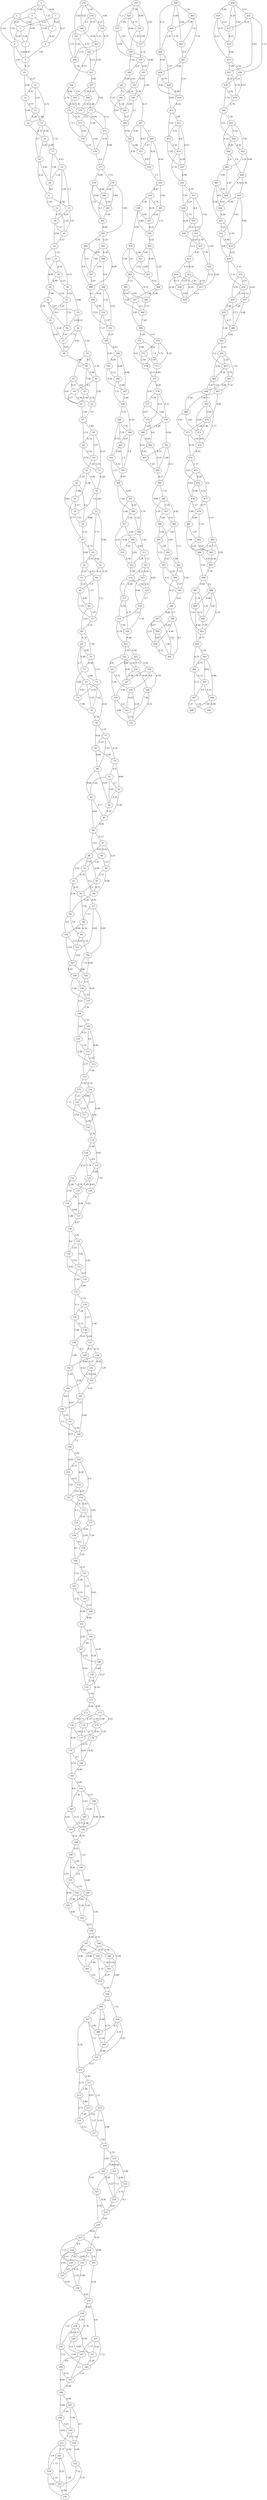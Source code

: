 graph G {
"0";
"1";
"2";
"3";
"4";
"5";
"6";
"7";
"8";
"9";
"10";
"11";
"12";
"13";
"14";
"15";
"16";
"17";
"18";
"19";
"20";
"21";
"22";
"23";
"24";
"25";
"26";
"27";
"28";
"29";
"30";
"31";
"32";
"33";
"34";
"35";
"36";
"37";
"38";
"39";
"40";
"41";
"42";
"43";
"44";
"45";
"46";
"47";
"48";
"49";
"50";
"51";
"52";
"53";
"54";
"55";
"56";
"57";
"58";
"59";
"60";
"61";
"62";
"63";
"64";
"65";
"66";
"67";
"68";
"69";
"70";
"71";
"72";
"73";
"74";
"75";
"76";
"77";
"78";
"79";
"80";
"81";
"82";
"83";
"84";
"85";
"86";
"87";
"88";
"89";
"90";
"91";
"92";
"93";
"94";
"95";
"96";
"97";
"98";
"99";
"100";
"101";
"102";
"103";
"104";
"105";
"106";
"107";
"108";
"109";
"110";
"111";
"112";
"113";
"114";
"115";
"116";
"117";
"118";
"119";
"120";
"121";
"122";
"123";
"124";
"125";
"126";
"127";
"128";
"129";
"130";
"131";
"132";
"133";
"134";
"135";
"136";
"137";
"138";
"139";
"140";
"141";
"142";
"143";
"144";
"145";
"146";
"147";
"148";
"149";
"150";
"151";
"152";
"153";
"154";
"155";
"156";
"157";
"158";
"159";
"160";
"161";
"162";
"163";
"164";
"165";
"166";
"167";
"168";
"169";
"170";
"171";
"172";
"173";
"174";
"175";
"176";
"177";
"178";
"179";
"180";
"181";
"182";
"183";
"184";
"185";
"186";
"187";
"188";
"189";
"190";
"191";
"192";
"193";
"194";
"195";
"196";
"197";
"198";
"199";
"200";
"201";
"202";
"203";
"204";
"205";
"206";
"207";
"208";
"209";
"210";
"211";
"212";
"213";
"214";
"215";
"216";
"217";
"218";
"219";
"220";
"221";
"222";
"223";
"224";
"225";
"226";
"227";
"228";
"229";
"230";
"231";
"232";
"233";
"234";
"235";
"236";
"237";
"238";
"239";
"240";
"241";
"242";
"243";
"244";
"245";
"246";
"247";
"248";
"249";
"250";
"251";
"252";
"253";
"254";
"255";
"256";
"257";
"258";
"259";
"260";
"261";
"262";
"263";
"264";
"265";
"266";
"267";
"268";
"269";
"270";
"271";
"272";
"273";
"274";
"275";
"276";
"277";
"278";
"279";
"280";
"281";
"282";
"283";
"284";
"285";
"286";
"287";
"288";
"289";
"290";
"291";
"292";
"293";
"294";
"295";
"296";
"297";
"298";
"299";
"300";
"301";
"302";
"303";
"304";
"305";
"306";
"307";
"308";
"309";
"310";
"311";
"312";
"313";
"314";
"315";
"316";
"317";
"318";
"319";
"320";
"321";
"322";
"323";
"324";
"325";
"326";
"327";
"328";
"329";
"330";
"331";
"332";
"333";
"334";
"335";
"336";
"337";
"338";
"339";
"340";
"341";
"342";
"343";
"344";
"345";
"346";
"347";
"348";
"349";
"350";
"351";
"352";
"353";
"354";
"355";
"356";
"357";
"358";
"359";
"360";
"361";
"362";
"363";
"364";
"365";
"366";
"367";
"368";
"369";
"370";
"371";
"372";
"373";
"374";
"375";
"376";
"377";
"378";
"379";
"380";
"381";
"382";
"383";
"384";
"385";
"386";
"387";
"388";
"389";
"390";
"391";
"392";
"393";
"394";
"395";
"396";
"397";
"398";
"399";
"400";
"401";
"402";
"403";
"404";
"405";
"406";
"407";
"408";
"409";
"410";
"411";
"412";
"413";
"414";
"415";
"416";
"417";
"418";
"419";
"420";
"421";
"422";
"423";
"424";
"425";
"426";
"427";
"428";
"429";
"430";
"431";
"432";
"433";
"434";
"435";
"436";
"437";
"438";
"439";
"440";
"441";
"442";
"443";
"444";
"445";
"446";
"447";
"448";
"449";
"450";
"451";
"452";
"453";
"454";
"455";
"456";
"457";
"458";
"459";
"460";
"461";
"462";
"463";
"464";
"465";
"466";
"467";
"468";
"469";
"470";
"471";
"472";
"473";
"474";
"475";
"476";
"477";
"478";
"479";
"480";
"481";
"482";
"483";
"484";
"485";
"486";
"487";
"488";
"489";
"490";
"491";
"492";
"493";
"494";
"495";
"496";
"497";
"498";
"499";
    "390" -- "393"[label="5.35", len="5.35"];
    "193" -- "195"[label="3.03", len="3.03"];
    "321" -- "323"[label="1.81", len="1.81"];
    "62" -- "64"[label="6.47", len="6.47"];
    "254" -- "256"[label="8.69", len="8.69"];
    "426" -- "427"[label="7.45", len="7.45"];
    "125" -- "126"[label="7.6", len="7.6"];
    "356" -- "357"[label="9.03", len="9.03"];
    "458" -- "459"[label="5.66", len="5.66"];
    "54" -- "58"[label="6.2", len="6.2"];
    "17" -- "20"[label="7.36", len="7.36"];
    "289" -- "292"[label="3.62", len="3.62"];
    "456" -- "457"[label="1.01", len="1.01"];
    "141" -- "145"[label="6.58", len="6.58"];
    "290" -- "291"[label="9.59", len="9.59"];
    "494" -- "495"[label="6.12", len="6.12"];
    "259" -- "263"[label="3.37", len="3.37"];
    "386" -- "389"[label="4.42", len="4.42"];
    "475" -- "477"[label="9.6", len="9.6"];
    "113" -- "114"[label="4.14", len="4.14"];
    "336" -- "337"[label="2.04", len="2.04"];
    "222" -- "225"[label="8.1", len="8.1"];
    "38" -- "40"[label="3.84", len="3.84"];
    "302" -- "304"[label="1.57", len="1.57"];
    "300" -- "301"[label="4.67", len="4.67"];
    "262" -- "266"[label="8.73", len="8.73"];
    "281" -- "282"[label="1.04", len="1.04"];
    "283" -- "284"[label="5.78", len="5.78"];
    "162" -- "164"[label="2.22", len="2.22"];
    "402" -- "404"[label="5.04", len="5.04"];
    "83" -- "85"[label="9.17", len="9.17"];
    "419" -- "420"[label="4.02", len="4.02"];
    "116" -- "118"[label="6.54", len="6.54"];
    "396" -- "398"[label="3.7", len="3.7"];
    "4" -- "5"[label="2.47", len="2.47"];
    "138" -- "141"[label="1.84", len="1.84"];
    "461" -- "463"[label="2.3", len="2.3"];
    "56" -- "58"[label="7.14", len="7.14"];
    "105" -- "106"[label="2.3", len="2.3"];
    "349" -- "353"[label="8.24", len="8.24"];
    "381" -- "385"[label="6.11", len="6.11"];
    "249" -- "251"[label="7.13", len="7.13"];
    "142" -- "143"[label="2.64", len="2.64"];
    "95" -- "98"[label="7.22", len="7.22"];
    "220" -- "224"[label="9.27", len="9.27"];
    "32" -- "35"[label="2.22", len="2.22"];
    "272" -- "275"[label="8.09", len="8.09"];
    "55" -- "56"[label="5.57", len="5.57"];
    "107" -- "108"[label="1.36", len="1.36"];
    "243" -- "244"[label="8.6", len="8.6"];
    "371" -- "372"[label="3.96", len="3.96"];
    "33" -- "34"[label="8.0", len="8.0"];
    "273" -- "274"[label="2.02", len="2.02"];
    "406" -- "409"[label="1.07", len="1.07"];
    "464" -- "467"[label="7.55", len="7.55"];
    "60" -- "62"[label="2.12", len="2.12"];
    "196" -- "198"[label="6.31", len="6.31"];
    "109" -- "110"[label="6.22", len="6.22"];
    "181" -- "182"[label="5.84", len="5.84"];
    "376" -- "379"[label="9.31", len="9.31"];
    "61" -- "63"[label="4.12", len="4.12"];
    "253" -- "255"[label="6.25", len="6.25"];
    "445" -- "448"[label="2.42", len="2.42"];
    "39" -- "42"[label="2.78", len="2.78"];
    "175" -- "178"[label="7.81", len="7.81"];
    "463" -- "464"[label="9.32", len="9.32"];
    "48" -- "50"[label="3.07", len="3.07"];
    "448" -- "450"[label="9.07", len="9.07"];
    "206" -- "209"[label="2.19", len="2.19"];
    "49" -- "51"[label="5.79", len="5.79"];
    "158" -- "160"[label="8.1", len="8.1"];
    "324" -- "328"[label="6.59", len="6.59"];
    "278" -- "282"[label="1.21", len="1.21"];
    "307" -- "310"[label="4.52", len="4.52"];
    "57" -- "60"[label="3.75", len="3.75"];
    "47" -- "49"[label="1.12", len="1.12"];
    "58" -- "59"[label="3.31", len="3.31"];
    "412" -- "414"[label="8.9", len="8.9"];
    "20" -- "21"[label="9.6", len="9.6"];
    "244" -- "245"[label="8.12", len="8.12"];
    "154" -- "157"[label="2.61", len="2.61"];
    "413" -- "415"[label="1.95", len="1.95"];
    "40" -- "42"[label="7.96", len="7.96"];
    "72" -- "74"[label="6.47", len="6.47"];
    "41" -- "43"[label="6.6", len="6.6"];
    "79" -- "82"[label="8.88", len="8.88"];
    "103" -- "104"[label="8.97", len="8.97"];
    "160" -- "162"[label="7.51", len="7.51"];
    "367" -- "368"[label="4.2", len="4.2"];
    "43" -- "45"[label="5.34", len="5.34"];
    "179" -- "181"[label="9.52", len="9.52"];
    "247" -- "249"[label="7.99", len="7.99"];
    "161" -- "163"[label="1.23", len="1.23"];
    "44" -- "46"[label="6.44", len="6.44"];
    "76" -- "78"[label="9.64", len="9.64"];
    "212" -- "214"[label="1.4", len="1.4"];
    "45" -- "47"[label="1.09", len="1.09"];
    "309" -- "311"[label="3.93", len="3.93"];
    "50" -- "51"[label="3.51", len="3.51"];
    "190" -- "191"[label="2.8", len="2.8"];
    "191" -- "194"[label="8.69", len="8.69"];
    "462" -- "463"[label="5.05", len="5.05"];
    "339" -- "340"[label="5.42", len="5.42"];
    "391" -- "393"[label="3.47", len="3.47"];
    "2" -- "7"[label="7.93", len="7.93"];
    "140" -- "143"[label="8.52", len="8.52"];
    "334" -- "336"[label="6.75", len="6.75"];
    "122" -- "125"[label="2.46", len="2.46"];
    "430" -- "434"[label="7.82", len="7.82"];
    "93" -- "96"[label="9.36", len="9.36"];
    "313" -- "314"[label="8.23", len="8.23"];
    "97" -- "101"[label="8.05", len="8.05"];
    "355" -- "358"[label="5.12", len="5.12"];
    "480" -- "484"[label="3.35", len="3.35"];
    "315" -- "316"[label="4.4", len="4.4"];
    "41" -- "44"[label="8.51", len="8.51"];
    "31" -- "33"[label="5.67", len="5.67"];
    "63" -- "65"[label="3.25", len="3.25"];
    "385" -- "387"[label="4.68", len="4.68"];
    "74" -- "75"[label="7.09", len="7.09"];
    "182" -- "183"[label="1.35", len="1.35"];
    "446" -- "448"[label="4.54", len="4.54"];
    "36" -- "37"[label="7.73", len="7.73"];
    "474" -- "476"[label="3.67", len="3.67"];
    "161" -- "164"[label="9.63", len="9.63"];
    "89" -- "91"[label="7.55", len="7.55"];
    "226" -- "227"[label="6.03", len="6.03"];
    "302" -- "303"[label="9.61", len="9.61"];
    "354" -- "355"[label="2.78", len="2.78"];
    "207" -- "211"[label="3.76", len="3.76"];
    "64" -- "67"[label="7.11", len="7.11"];
    "114" -- "117"[label="2.81", len="2.81"];
    "351" -- "352"[label="8.47", len="8.47"];
    "91" -- "93"[label="6.78", len="6.78"];
    "305" -- "306"[label="6.61", len="6.61"];
    "497" -- "498"[label="1.87", len="1.87"];
    "110" -- "112"[label="6.46", len="6.46"];
    "486" -- "488"[label="5.2", len="5.2"];
    "93" -- "95"[label="6.53", len="6.53"];
    "229" -- "231"[label="8.48", len="8.48"];
    "173" -- "176"[label="4.13", len="4.13"];
    "137" -- "139"[label="8.72", len="8.72"];
    "167" -- "168"[label="3.14", len="3.14"];
    "98" -- "100"[label="6.96", len="6.96"];
    "295" -- "296"[label="5.15", len="5.15"];
    "267" -- "269"[label="3.78", len="3.78"];
    "459" -- "461"[label="3.26", len="3.26"];
    "466" -- "468"[label="2.56", len="2.56"];
    "156" -- "159"[label="2.04", len="2.04"];
    "81" -- "83"[label="5.62", len="5.62"];
    "356" -- "359"[label="3.82", len="3.82"];
    "54" -- "56"[label="8.63", len="8.63"];
    "86" -- "88"[label="5.55", len="5.55"];
    "268" -- "270"[label="3.38", len="3.38"];
    "157" -- "158"[label="2.55", len="2.55"];
    "239" -- "244"[label="7.12", len="7.12"];
    "424" -- "427"[label="5.43", len="5.43"];
    "405" -- "407"[label="9.9", len="9.9"];
    "481" -- "483"[label="7.99", len="7.99"];
    "492" -- "494"[label="4.53", len="4.53"];
    "297" -- "298"[label="1.84", len="1.84"];
    "489" -- "490"[label="8.11", len="8.11"];
    "382" -- "383"[label="5.92", len="5.92"];
    "386" -- "387"[label="7.18", len="7.18"];
    "479" -- "482"[label="7.14", len="7.14"];
    "144" -- "147"[label="6.87", len="6.87"];
    "336" -- "339"[label="7.19", len="7.19"];
    "299" -- "300"[label="7.76", len="7.76"];
    "435" -- "436"[label="5.54", len="5.54"];
    "89" -- "92"[label="6.84", len="6.84"];
    "145" -- "146"[label="1.25", len="1.25"];
    "300" -- "303"[label="5.4", len="5.4"];
    "436" -- "439"[label="9.47", len="9.47"];
    "468" -- "471"[label="5.81", len="5.81"];
    "134" -- "136"[label="1.27", len="1.27"];
    "398" -- "400"[label="4.09", len="4.09"];
    "445" -- "447"[label="3.82", len="3.82"];
    "285" -- "288"[label="6.09", len="6.09"];
    "317" -- "320"[label="6.71", len="6.71"];
    "195" -- "196"[label="6.51", len="6.51"];
    "258" -- "260"[label="2.5", len="2.5"];
    "137" -- "140"[label="8.51", len="8.51"];
    "341" -- "344"[label="2.49", len="2.49"];
    "4" -- "7"[label="6.08", len="6.08"];
    "374" -- "375"[label="6.11", len="6.11"];
    "94" -- "96"[label="4.26", len="4.26"];
    "81" -- "84"[label="3.62", len="3.62"];
    "371" -- "374"[label="6.8", len="6.8"];
    "415" -- "416"[label="6.96", len="6.96"];
    "447" -- "448"[label="9.02", len="9.02"];
    "155" -- "157"[label="3.2", len="3.2"];
    "129" -- "130"[label="2.55", len="2.55"];
    "291" -- "293"[label="7.27", len="7.27"];
    "190" -- "193"[label="6.68", len="6.68"];
    "284" -- "286"[label="9.97", len="9.97"];
    "476" -- "478"[label="9.48", len="9.48"];
    "404" -- "405"[label="3.79", len="3.79"];
    "285" -- "287"[label="7.84", len="7.84"];
    "10" -- "12"[label="2.94", len="2.94"];
    "333" -- "336"[label="8.09", len="8.09"];
    "473" -- "474"[label="8.03", len="8.03"];
    "271" -- "274"[label="1.69", len="1.69"];
    "323" -- "326"[label="6.41", len="6.41"];
    "115" -- "117"[label="7.11", len="7.11"];
    "229" -- "233"[label="2.94", len="2.94"];
    "230" -- "233"[label="2.9", len="2.9"];
    "322" -- "326"[label="7.73", len="7.73"];
    "150" -- "152"[label="4.28", len="4.28"];
    "278" -- "280"[label="4.66", len="4.66"];
    "68" -- "69"[label="5.14", len="5.14"];
    "444" -- "445"[label="2.4", len="2.4"];
    "485" -- "486"[label="7.79", len="7.79"];
    "120" -- "122"[label="4.53", len="4.53"];
    "442" -- "444"[label="9.86", len="9.86"];
    "393" -- "394"[label="3.29", len="3.29"];
    "194" -- "195"[label="4.02", len="4.02"];
    "334" -- "335"[label="1.04", len="1.04"];
    "82" -- "85"[label="6.28", len="6.28"];
    "19" -- "20"[label="1.14", len="1.14"];
    "87" -- "88"[label="6.63", len="6.63"];
    "211" -- "212"[label="3.38", len="3.38"];
    "7" -- "9"[label="8.87", len="8.87"];
    "97" -- "98"[label="7.17", len="7.17"];
    "131" -- "133"[label="5.39", len="5.39"];
    "199" -- "201"[label="1.85", len="1.85"];
    "320" -- "321"[label="6.88", len="6.88"];
    "154" -- "155"[label="8.03", len="8.03"];
    "454" -- "456"[label="1.15", len="1.15"];
    "465" -- "466"[label="6.06", len="6.06"];
    "72" -- "76"[label="8.55", len="8.55"];
    "21" -- "22"[label="1.97", len="1.97"];
    "197" -- "199"[label="9.69", len="9.69"];
    "185" -- "186"[label="2.08", len="2.08"];
    "377" -- "378"[label="3.48", len="3.48"];
    "408" -- "409"[label="4.79", len="4.79"];
    "42" -- "46"[label="5.05", len="5.05"];
    "227" -- "230"[label="7.57", len="7.57"];
    "251" -- "252"[label="3.05", len="3.05"];
    "379" -- "380"[label="7.65", len="7.65"];
    "318" -- "320"[label="1.78", len="1.78"];
    "189" -- "190"[label="1.92", len="1.92"];
    "342" -- "346"[label="7.97", len="7.97"];
    "26" -- "28"[label="5.63", len="5.63"];
    "397" -- "401"[label="3.42", len="3.42"];
    "1" -- "6"[label="9.37", len="9.37"];
    "110" -- "111"[label="1.53", len="1.53"];
    "139" -- "142"[label="8.26", len="8.26"];
    "146" -- "147"[label="5.25", len="5.25"];
    "350" -- "351"[label="5.96", len="5.96"];
    "418" -- "419"[label="7.53", len="7.53"];
    "127" -- "128"[label="4.97", len="4.97"];
    "5" -- "8"[label="9.29", len="9.29"];
    "111" -- "113"[label="9.77", len="9.77"];
    "369" -- "370"[label="5.47", len="5.47"];
    "400" -- "401"[label="8.32", len="8.32"];
    "166" -- "168"[label="4.78", len="4.78"];
    "294" -- "296"[label="6.68", len="6.68"];
    "430" -- "432"[label="3.22", len="3.22"];
    "52" -- "53"[label="5.06", len="5.06"];
    "84" -- "85"[label="9.27", len="9.27"];
    "428" -- "429"[label="3.45", len="3.45"];
    "460" -- "461"[label="2.45", len="2.45"];
    "104" -- "106"[label="7.2", len="7.2"];
    "426" -- "428"[label="6.13", len="6.13"];
    "458" -- "460"[label="5.73", len="5.73"];
    "248" -- "249"[label="3.45", len="3.45"];
    "178" -- "180"[label="4.42", len="4.42"];
    "73" -- "75"[label="7.42", len="7.42"];
    "315" -- "318"[label="8.48", len="8.48"];
    "31" -- "35"[label="3.59", len="3.59"];
    "411" -- "412"[label="1.87", len="1.87"];
    "18" -- "20"[label="9.95", len="9.95"];
    "290" -- "292"[label="3.52", len="3.52"];
    "23" -- "25"[label="2.9", len="2.9"];
    "147" -- "149"[label="8.37", len="8.37"];
    "215" -- "217"[label="7.27", len="7.27"];
    "36" -- "39"[label="6.32", len="6.32"];
    "228" -- "231"[label="5.0", len="5.0"];
    "108" -- "110"[label="3.07", len="3.07"];
    "438" -- "440"[label="1.74", len="1.74"];
    "470" -- "472"[label="1.24", len="1.24"];
    "37" -- "38"[label="3.83", len="3.83"];
    "266" -- "269"[label="4.64", len="4.64"];
    "77" -- "79"[label="9.19", len="9.19"];
    "213" -- "215"[label="1.89", len="1.89"];
    "184" -- "186"[label="9.68", len="9.68"];
    "312" -- "314"[label="7.39", len="7.39"];
    "449" -- "452"[label="5.43", len="5.43"];
    "169" -- "170"[label="2.74", len="2.74"];
    "361" -- "362"[label="2.85", len="2.85"];
    "398" -- "399"[label="6.64", len="6.64"];
    "432" -- "437"[label="3.93", len="3.93"];
    "284" -- "288"[label="8.0", len="8.0"];
    "231" -- "235"[label="6.14", len="6.14"];
    "235" -- "236"[label="9.48", len="9.48"];
    "311" -- "312"[label="3.28", len="3.28"];
    "240" -- "241"[label="9.89", len="9.89"];
    "188" -- "190"[label="7.23", len="7.23"];
    "173" -- "174"[label="1.08", len="1.08"];
    "317" -- "319"[label="6.58", len="6.58"];
    "167" -- "170"[label="9.01", len="9.01"];
    "431" -- "434"[label="8.73", len="8.73"];
    "463" -- "465"[label="2.79", len="2.79"];
    "263" -- "264"[label="2.25", len="2.25"];
    "304" -- "306"[label="7.02", len="7.02"];
    "387" -- "388"[label="7.88", len="7.88"];
    "95" -- "97"[label="8.85", len="8.85"];
    "455" -- "456"[label="3.51", len="3.51"];
    "197" -- "201"[label="4.06", len="4.06"];
    "198" -- "201"[label="8.88", len="8.88"];
    "380" -- "383"[label="4.32", len="4.32"];
    "106" -- "107"[label="2.51", len="2.51"];
    "388" -- "391"[label="3.09", len="3.09"];
    "414" -- "416"[label="2.74", len="2.74"];
    "453" -- "454"[label="9.25", len="9.25"];
    "88" -- "90"[label="7.47", len="7.47"];
    "8" -- "9"[label="3.04", len="3.04"];
    "232" -- "233"[label="9.16", len="9.16"];
    "299" -- "302"[label="9.76", len="9.76"];
    "39" -- "41"[label="2.2", len="2.2"];
    "65" -- "66"[label="8.05", len="8.05"];
    "175" -- "177"[label="6.81", len="6.81"];
    "92" -- "94"[label="8.73", len="8.73"];
    "12" -- "13"[label="8.77", len="8.77"];
    "276" -- "277"[label="4.0", len="4.0"];
    "165" -- "167"[label="2.85", len="2.85"];
    "206" -- "210"[label="3.67", len="3.67"];
    "168" -- "170"[label="8.27", len="8.27"];
    "200" -- "202"[label="3.14", len="3.14"];
    "296" -- "298"[label="7.11", len="7.11"];
    "257" -- "261"[label="3.03", len="3.03"];
    "3" -- "6"[label="8.65", len="8.65"];
    "71" -- "74"[label="4.49", len="4.49"];
    "335" -- "338"[label="8.69", len="8.69"];
    "219" -- "220"[label="3.99", len="3.99"];
    "416" -- "418"[label="7.97", len="7.97"];
    "171" -- "173"[label="8.87", len="8.87"];
    "307" -- "309"[label="6.03", len="6.03"];
    "375" -- "377"[label="5.67", len="5.67"];
    "417" -- "419"[label="6.9", len="6.9"];
    "172" -- "174"[label="2.73", len="2.73"];
    "204" -- "206"[label="1.51", len="1.51"];
    "308" -- "310"[label="4.48", len="4.48"];
    "340" -- "342"[label="6.09", len="6.09"];
    "392" -- "395"[label="3.24", len="3.24"];
    "301" -- "303"[label="1.2", len="1.2"];
    "493" -- "495"[label="9.02", len="9.02"];
    "447" -- "450"[label="8.8", len="8.8"];
    "34" -- "37"[label="3.67", len="3.67"];
    "279" -- "280"[label="2.64", len="2.64"];
    "331" -- "332"[label="3.12", len="3.12"];
    "403" -- "404"[label="1.39", len="1.39"];
    "79" -- "81"[label="4.9", len="4.9"];
    "182" -- "185"[label="2.62", len="2.62"];
    "214" -- "217"[label="2.55", len="2.55"];
    "364" -- "367"[label="7.48", len="7.48"];
    "326" -- "328"[label="9.09", len="9.09"];
    "468" -- "472"[label="5.69", len="5.69"];
    "333" -- "334"[label="7.38", len="7.38"];
    "469" -- "470"[label="3.05", len="3.05"];
    "378" -- "381"[label="9.24", len="9.24"];
    "221" -- "224"[label="7.11", len="7.11"];
    "253" -- "256"[label="7.28", len="7.28"];
    "24" -- "25"[label="7.57", len="7.57"];
    "216" -- "217"[label="4.12", len="4.12"];
    "237" -- "242"[label="7.12", len="7.12"];
    "347" -- "350"[label="8.26", len="8.26"];
    "487" -- "490"[label="1.81", len="1.81"];
    "115" -- "119"[label="4.32", len="4.32"];
    "0" -- "2"[label="2.12", len="2.12"];
    "50" -- "52"[label="7.29", len="7.29"];
    "191" -- "193"[label="6.15", len="6.15"];
    "319" -- "321"[label="4.14", len="4.14"];
    "322" -- "324"[label="3.28", len="3.28"];
    "496" -- "498"[label="7.98", len="7.98"];
    "1" -- "3"[label="4.23", len="4.23"];
    "126" -- "128"[label="5.89", len="5.89"];
    "28" -- "29"[label="4.99", len="4.99"];
    "2" -- "8"[label="1.63", len="1.63"];
    "292" -- "293"[label="8.23", len="8.23"];
    "484" -- "485"[label="8.93", len="8.93"];
    "417" -- "420"[label="7.42", len="7.42"];
    "205" -- "209"[label="6.74", len="6.74"];
    "122" -- "126"[label="2.34", len="2.34"];
    "430" -- "431"[label="9.42", len="9.42"];
    "482" -- "483"[label="8.01", len="8.01"];
    "19" -- "22"[label="2.56", len="2.56"];
    "87" -- "90"[label="5.25", len="5.25"];
    "199" -- "203"[label="2.12", len="2.12"];
    "192" -- "195"[label="9.36", len="9.36"];
    "242" -- "245"[label="1.21", len="1.21"];
    "370" -- "373"[label="8.25", len="8.25"];
    "355" -- "357"[label="6.82", len="6.82"];
    "16" -- "17"[label="2.38", len="2.38"];
    "208" -- "209"[label="3.18", len="3.18"];
    "30" -- "33"[label="4.06", len="4.06"];
    "495" -- "497"[label="6.6", len="6.6"];
    "102" -- "104"[label="7.31", len="7.31"];
    "238" -- "240"[label="9.11", len="9.11"];
    "221" -- "223"[label="2.41", len="2.41"];
    "42" -- "44"[label="6.5", len="6.5"];
    "365" -- "368"[label="3.38", len="3.38"];
    "488" -- "490"[label="3.67", len="3.67"];
    "409" -- "410"[label="8.88", len="8.88"];
    "265" -- "267"[label="3.65", len="3.65"];
    "421" -- "424"[label="3.49", len="3.49"];
    "251" -- "254"[label="2.9", len="2.9"];
    "379" -- "382"[label="9.6", len="9.6"];
    "226" -- "228"[label="6.93", len="6.93"];
    "354" -- "356"[label="5.36", len="5.36"];
    "353" -- "354"[label="8.87", len="8.87"];
    "114" -- "118"[label="6.99", len="6.99"];
    "310" -- "312"[label="5.79", len="5.79"];
    "421" -- "422"[label="5.78", len="5.78"];
    "397" -- "399"[label="9.07", len="9.07"];
    "121" -- "123"[label="3.09", len="3.09"];
    "2" -- "3"[label="2.42", len="2.42"];
    "96" -- "99"[label="3.0", len="3.0"];
    "119" -- "120"[label="1.36", len="1.36"];
    "345" -- "348"[label="9.67", len="9.67"];
    "123" -- "125"[label="1.83", len="1.83"];
    "128" -- "129"[label="3.35", len="3.35"];
    "425" -- "429"[label="4.24", len="4.24"];
    "52" -- "55"[label="5.38", len="5.38"];
    "245" -- "246"[label="8.06", len="8.06"];
    "314" -- "317"[label="1.5", len="1.5"];
    "125" -- "127"[label="6.66", len="6.66"];
    "35" -- "38"[label="6.07", len="6.07"];
    "135" -- "136"[label="9.73", len="9.73"];
    "386" -- "388"[label="3.16", len="3.16"];
    "399" -- "400"[label="5.97", len="5.97"];
    "451" -- "452"[label="3.47", len="3.47"];
    "479" -- "481"[label="4.49", len="4.49"];
    "252" -- "255"[label="7.32", len="7.32"];
    "113" -- "115"[label="5.59", len="5.59"];
    "260" -- "263"[label="8.94", len="8.94"];
    "222" -- "224"[label="2.76", len="2.76"];
    "133" -- "134"[label="7.33", len="7.33"];
    "261" -- "262"[label="1.53", len="1.53"];
    "280" -- "282"[label="4.7", len="4.7"];
    "472" -- "474"[label="6.56", len="6.56"];
    "183" -- "186"[label="4.22", len="4.22"];
    "236" -- "240"[label="9.78", len="9.78"];
    "363" -- "366"[label="8.52", len="8.52"];
    "240" -- "243"[label="6.6", len="6.6"];
    "121" -- "124"[label="7.47", len="7.47"];
    "283" -- "285"[label="3.16", len="3.16"];
    "257" -- "258"[label="1.95", len="1.95"];
    "419" -- "421"[label="5.12", len="5.12"];
    "70" -- "71"[label="8.56", len="8.56"];
    "116" -- "117"[label="7.81", len="7.81"];
    "396" -- "397"[label="8.89", len="8.89"];
    "467" -- "468"[label="3.44", len="3.44"];
    "138" -- "140"[label="9.5", len="9.5"];
    "105" -- "107"[label="9.56", len="9.56"];
    "455" -- "458"[label="4.03", len="4.03"];
    "32" -- "34"[label="7.31", len="7.31"];
    "272" -- "274"[label="7.13", len="7.13"];
    "243" -- "245"[label="3.3", len="3.3"];
    "371" -- "373"[label="1.0", len="1.0"];
    "464" -- "466"[label="3.47", len="3.47"];
    "494" -- "497"[label="2.12", len="2.12"];
    "406" -- "408"[label="9.94", len="9.94"];
    "228" -- "232"[label="7.1", len="7.1"];
    "60" -- "61"[label="8.62", len="8.62"];
    "196" -- "197"[label="9.99", len="9.99"];
    "109" -- "111"[label="6.5", len="6.5"];
    "181" -- "183"[label="8.8", len="8.8"];
    "376" -- "378"[label="4.31", len="4.31"];
    "9" -- "10"[label="6.71", len="6.71"];
    "90" -- "94"[label="9.96", len="9.96"];
    "62" -- "63"[label="2.53", len="2.53"];
    "450" -- "451"[label="4.46", len="4.46"];
    "252" -- "256"[label="7.31", len="7.31"];
    "338" -- "341"[label="4.62", len="4.62"];
    "151" -- "152"[label="6.55", len="6.55"];
    "11" -- "12"[label="4.97", len="4.97"];
    "203" -- "204"[label="4.34", len="4.34"];
    "271" -- "273"[label="2.3", len="2.3"];
    "48" -- "49"[label="6.14", len="6.14"];
    "225" -- "226"[label="3.07", len="3.07"];
    "236" -- "239"[label="7.67", len="7.67"];
    "275" -- "276"[label="9.74", len="9.74"];
    "282" -- "283"[label="8.84", len="8.84"];
    "206" -- "208"[label="8.2", len="8.2"];
    "323" -- "325"[label="6.8", len="6.8"];
    "200" -- "204"[label="2.98", len="2.98"];
    "13" -- "14"[label="6.38", len="6.38"];
    "149" -- "150"[label="3.92", len="3.92"];
    "277" -- "278"[label="8.99", len="8.99"];
    "230" -- "234"[label="2.18", len="2.18"];
    "328" -- "332"[label="4.25", len="4.25"];
    "486" -- "487"[label="2.86", len="2.86"];
    "441" -- "442"[label="5.18", len="5.18"];
    "219" -- "222"[label="6.68", len="6.68"];
    "80" -- "84"[label="9.01", len="9.01"];
    "359" -- "362"[label="2.0", len="2.0"];
    "53" -- "56"[label="7.0", len="7.0"];
    "57" -- "61"[label="3.48", len="3.48"];
    "6" -- "9"[label="7.02", len="7.02"];
    "54" -- "55"[label="1.88", len="1.88"];
    "86" -- "87"[label="3.13", len="3.13"];
    "100" -- "101"[label="5.15", len="5.15"];
    "412" -- "413"[label="2.21", len="2.21"];
    "154" -- "156"[label="8.1", len="8.1"];
    "33" -- "36"[label="8.12", len="8.12"];
    "273" -- "276"[label="2.02", len="2.02"];
    "481" -- "482"[label="1.97", len="1.97"];
    "238" -- "239"[label="8.9", len="8.9"];
    "478" -- "479"[label="7.27", len="7.27"];
    "261" -- "264"[label="1.44", len="1.44"];
    "103" -- "105"[label="1.98", len="1.98"];
    "160" -- "161"[label="6.11", len="6.11"];
    "227" -- "229"[label="9.9", len="9.9"];
    "352" -- "353"[label="5.7", len="5.7"];
    "367" -- "369"[label="3.85", len="3.85"];
    "134" -- "135"[label="7.24", len="7.24"];
    "422" -- "424"[label="7.79", len="7.79"];
    "433" -- "434"[label="6.23", len="6.23"];
    "478" -- "481"[label="3.08", len="3.08"];
    "44" -- "45"[label="3.27", len="3.27"];
    "76" -- "77"[label="1.23", len="1.23"];
    "180" -- "181"[label="4.08", len="4.08"];
    "212" -- "213"[label="1.44", len="1.44"];
    "136" -- "138"[label="2.01", len="2.01"];
    "360" -- "362"[label="8.39", len="8.39"];
    "25" -- "26"[label="3.57", len="3.57"];
    "201" -- "203"[label="3.61", len="3.61"];
    "329" -- "331"[label="6.63", len="6.63"];
    "443" -- "446"[label="3.68", len="3.68"];
    "0" -- "4"[label="7.96", len="7.96"];
    "27" -- "28"[label="4.24", len="4.24"];
    "146" -- "148"[label="3.3", len="3.3"];
    "163" -- "164"[label="3.11", len="3.11"];
    "139" -- "141"[label="8.09", len="8.09"];
    "339" -- "341"[label="6.46", len="6.46"];
    "418" -- "420"[label="4.28", len="4.28"];
    "220" -- "223"[label="9.54", len="9.54"];
    "140" -- "142"[label="8.37", len="8.37"];
    "372" -- "374"[label="1.48", len="1.48"];
    "293" -- "294"[label="6.63", len="6.63"];
    "205" -- "207"[label="1.07", len="1.07"];
    "341" -- "343"[label="4.53", len="4.53"];
    "122" -- "124"[label="9.78", len="9.78"];
    "440" -- "442"[label="4.01", len="4.01"];
    "313" -- "315"[label="9.91", len="9.91"];
    "97" -- "102"[label="5.89", len="5.89"];
    "480" -- "483"[label="7.7", len="7.7"];
    "439" -- "440"[label="2.79", len="2.79"];
    "491" -- "492"[label="6.72", len="6.72"];
    "315" -- "317"[label="6.38", len="6.38"];
    "289" -- "290"[label="4.68", len="4.68"];
    "41" -- "45"[label="4.87", len="4.87"];
    "22" -- "25"[label="2.45", len="2.45"];
    "316" -- "318"[label="9.7", len="9.7"];
    "452" -- "454"[label="8.8", len="8.8"];
    "365" -- "366"[label="9.45", len="9.45"];
    "437" -- "438"[label="4.32", len="4.32"];
    "189" -- "192"[label="1.63", len="1.63"];
    "266" -- "270"[label="2.76", len="2.76"];
    "423" -- "426"[label="4.31", len="4.31"];
    "15" -- "16"[label="4.38", len="4.38"];
    "67" -- "68"[label="2.35", len="2.35"];
    "114" -- "116"[label="9.68", len="9.68"];
    "207" -- "208"[label="2.85", len="2.85"];
    "329" -- "332"[label="4.38", len="4.38"];
    "325" -- "329"[label="9.72", len="9.72"];
    "462" -- "465"[label="3.31", len="3.31"];
    "305" -- "307"[label="1.64", len="1.64"];
    "150" -- "151"[label="6.72", len="6.72"];
    "234" -- "235"[label="9.05", len="9.05"];
    "497" -- "499"[label="1.22", len="1.22"];
    "69" -- "70"[label="9.95", len="9.95"];
    "152" -- "154"[label="8.67", len="8.67"];
    "344" -- "346"[label="4.99", len="4.99"];
    "153" -- "155"[label="7.6", len="7.6"];
    "313" -- "316"[label="8.62", len="8.62"];
    "295" -- "297"[label="4.36", len="4.36"];
    "193" -- "194"[label="5.64", len="5.64"];
    "321" -- "322"[label="5.29", len="5.29"];
    "431" -- "433"[label="4.22", len="4.22"];
    "454" -- "455"[label="1.33", len="1.33"];
    "156" -- "158"[label="6.25", len="6.25"];
    "356" -- "358"[label="4.89", len="4.89"];
    "492" -- "493"[label="1.34", len="1.34"];
    "157" -- "159"[label="7.36", len="7.36"];
    "198" -- "202"[label="5.69", len="5.69"];
    "106" -- "108"[label="6.31", len="6.31"];
    "141" -- "144"[label="1.01", len="1.01"];
    "269" -- "272"[label="4.82", len="4.82"];
    "456" -- "458"[label="8.14", len="8.14"];
    "135" -- "138"[label="7.84", len="7.84"];
    "259" -- "262"[label="9.37", len="9.37"];
    "327" -- "330"[label="4.64", len="4.64"];
    "475" -- "476"[label="8.26", len="8.26"];
    "144" -- "146"[label="9.87", len="9.87"];
    "299" -- "301"[label="7.29", len="7.29"];
    "435" -- "437"[label="7.89", len="7.89"];
    "89" -- "93"[label="2.61", len="2.61"];
    "174" -- "177"[label="2.3", len="2.3"];
    "246" -- "248"[label="5.08", len="5.08"];
    "436" -- "438"[label="5.16", len="5.16"];
    "455" -- "457"[label="6.42", len="6.42"];
    "305" -- "308"[label="5.79", len="5.79"];
    "66" -- "67"[label="7.97", len="7.97"];
    "306" -- "307"[label="3.58", len="3.58"];
    "402" -- "405"[label="2.49", len="2.49"];
    "395" -- "396"[label="6.61", len="6.61"];
    "71" -- "73"[label="2.88", len="2.88"];
    "143" -- "145"[label="4.18", len="4.18"];
    "166" -- "167"[label="7.66", len="7.66"];
    "4" -- "6"[label="3.29", len="3.29"];
    "218" -- "219"[label="1.16", len="1.16"];
    "294" -- "295"[label="4.08", len="4.08"];
    "85" -- "86"[label="9.96", len="9.96"];
    "461" -- "462"[label="1.65", len="1.65"];
    "5" -- "7"[label="5.59", len="5.59"];
    "349" -- "352"[label="8.54", len="8.54"];
    "381" -- "384"[label="5.86", len="5.86"];
    "57" -- "58"[label="8.88", len="8.88"];
    "249" -- "250"[label="7.16", len="7.16"];
    "99" -- "102"[label="5.76", len="5.76"];
    "239" -- "242"[label="5.99", len="5.99"];
    "55" -- "59"[label="9.77", len="9.77"];
    "59" -- "60"[label="6.75", len="6.75"];
    "489" -- "492"[label="4.92", len="4.92"];
    "129" -- "131"[label="7.81", len="7.81"];
    "298" -- "299"[label="5.33", len="5.33"];
    "330" -- "331"[label="3.4", len="3.4"];
    "438" -- "439"[label="2.01", len="2.01"];
    "260" -- "264"[label="3.75", len="3.75"];
    "253" -- "254"[label="1.73", len="1.73"];
    "470" -- "471"[label="1.69", len="1.69"];
    "476" -- "477"[label="4.33", len="4.33"];
    "214" -- "218"[label="5.96", len="5.96"];
    "90" -- "92"[label="2.51", len="2.51"];
    "145" -- "148"[label="9.68", len="9.68"];
    "333" -- "337"[label="5.83", len="5.83"];
    "158" -- "159"[label="6.5", len="6.5"];
    "210" -- "211"[label="3.27", len="3.27"];
    "11" -- "14"[label="2.72", len="2.72"];
    "286" -- "287"[label="3.66", len="3.66"];
    "467" -- "470"[label="4.82", len="4.82"];
    "271" -- "275"[label="9.11", len="9.11"];
    "48" -- "51"[label="6.13", len="6.13"];
    "323" -- "327"[label="8.41", len="8.41"];
    "69" -- "72"[label="3.7", len="3.7"];
    "347" -- "349"[label="3.7", len="3.7"];
    "49" -- "50"[label="4.42", len="4.42"];
    "241" -- "242"[label="1.38", len="1.38"];
    "286" -- "289"[label="9.4", len="9.4"];
    "487" -- "489"[label="1.74", len="1.74"];
    "324" -- "329"[label="4.8", len="4.8"];
    "366" -- "368"[label="7.12", len="7.12"];
    "349" -- "351"[label="1.47", len="1.47"];
    "120" -- "121"[label="2.03", len="2.03"];
    "393" -- "395"[label="9.11", len="9.11"];
    "47" -- "48"[label="7.89", len="7.89"];
    "82" -- "84"[label="8.35", len="8.35"];
    "482" -- "484"[label="5.29", len="5.29"];
    "87" -- "89"[label="8.07", len="8.07"];
    "211" -- "213"[label="4.12", len="4.12"];
    "100" -- "103"[label="5.54", len="5.54"];
    "370" -- "374"[label="7.75", len="7.75"];
    "412" -- "415"[label="6.53", len="6.53"];
    "244" -- "246"[label="8.06", len="8.06"];
    "465" -- "467"[label="1.32", len="1.32"];
    "132" -- "133"[label="3.48", len="3.48"];
    "413" -- "414"[label="2.32", len="2.32"];
    "40" -- "43"[label="7.38", len="7.38"];
    "21" -- "23"[label="3.88", len="3.88"];
    "72" -- "75"[label="1.25", len="1.25"];
    "129" -- "132"[label="3.25", len="3.25"];
    "233" -- "234"[label="6.94", len="6.94"];
    "185" -- "187"[label="2.71", len="2.71"];
    "126" -- "127"[label="9.09", len="9.09"];
    "130" -- "131"[label="2.18", len="2.18"];
    "223" -- "226"[label="2.58", len="2.58"];
    "377" -- "379"[label="6.07", len="6.07"];
    "227" -- "231"[label="8.98", len="8.98"];
    "179" -- "180"[label="8.1", len="8.1"];
    "247" -- "248"[label="1.43", len="1.43"];
    "251" -- "253"[label="2.77", len="2.77"];
    "112" -- "113"[label="7.58", len="7.58"];
    "161" -- "162"[label="2.49", len="2.49"];
    "212" -- "215"[label="9.67", len="9.67"];
    "384" -- "385"[label="8.37", len="8.37"];
    "14" -- "16"[label="9.33", len="9.33"];
    "360" -- "364"[label="5.22", len="5.22"];
    "309" -- "310"[label="7.61", len="7.61"];
    "189" -- "191"[label="6.01", len="6.01"];
    "27" -- "30"[label="9.35", len="9.35"];
    "139" -- "143"[label="1.87", len="1.87"];
    "391" -- "392"[label="7.94", len="7.94"];
    "70" -- "73"[label="5.53", len="5.53"];
    "334" -- "337"[label="8.46", len="8.46"];
    "118" -- "119"[label="9.76", len="9.76"];
    "350" -- "352"[label="8.01", len="8.01"];
    "369" -- "371"[label="1.28", len="1.28"];
    "394" -- "395"[label="7.07", len="7.07"];
    "389" -- "390"[label="3.45", len="3.45"];
    "480" -- "485"[label="3.95", len="3.95"];
    "35" -- "37"[label="5.24", len="5.24"];
    "385" -- "386"[label="7.15", len="7.15"];
    "411" -- "413"[label="3.41", len="3.41"];
    "446" -- "449"[label="5.36", len="5.36"];
    "326" -- "327"[label="3.38", len="3.38"];
    "36" -- "38"[label="8.43", len="8.43"];
    "228" -- "230"[label="7.81", len="7.81"];
    "108" -- "109"[label="1.55", len="1.55"];
    "148" -- "149"[label="7.1", len="7.1"];
    "266" -- "268"[label="1.61", len="1.61"];
    "77" -- "80"[label="7.07", len="7.07"];
    "184" -- "185"[label="9.28", len="9.28"];
    "449" -- "453"[label="5.66", len="5.66"];
    "169" -- "171"[label="6.59", len="6.59"];
    "361" -- "363"[label="1.52", len="1.52"];
    "15" -- "18"[label="9.7", len="9.7"];
    "207" -- "210"[label="7.3", len="7.3"];
    "432" -- "436"[label="1.12", len="1.12"];
    "235" -- "237"[label="6.9", len="6.9"];
    "311" -- "313"[label="7.11", len="7.11"];
    "363" -- "365"[label="3.12", len="3.12"];
    "344" -- "348"[label="5.1", len="5.1"];
    "188" -- "189"[label="9.25", len="9.25"];
    "173" -- "175"[label="5.01", len="5.01"];
    "373" -- "375"[label="4.85", len="4.85"];
    "177" -- "180"[label="8.42", len="8.42"];
    "178" -- "179"[label="4.76", len="4.76"];
    "318" -- "319"[label="3.13", len="3.13"];
    "431" -- "435"[label="6.13", len="6.13"];
    "466" -- "469"[label="1.1", len="1.1"];
    "267" -- "268"[label="2.16", len="2.16"];
    "407" -- "408"[label="8.66", len="8.66"];
    "459" -- "460"[label="9.17", len="9.17"];
    "263" -- "265"[label="2.65", len="2.65"];
    "81" -- "82"[label="5.7", len="5.7"];
    "176" -- "177"[label="1.44", len="1.44"];
    "268" -- "271"[label="2.84", len="2.84"];
    "304" -- "305"[label="6.95", len="6.95"];
    "387" -- "389"[label="9.51", len="9.51"];
    "198" -- "200"[label="5.18", len="5.18"];
    "380" -- "382"[label="8.24", len="8.24"];
    "388" -- "390"[label="7.08", len="7.08"];
    "269" -- "270"[label="1.43", len="1.43"];
    "410" -- "411"[label="4.29", len="4.29"];
    "424" -- "428"[label="5.51", len="5.51"];
    "343" -- "344"[label="3.48", len="3.48"];
    "475" -- "478"[label="4.63", len="4.63"];
    "309" -- "312"[label="2.82", len="2.82"];
    "134" -- "137"[label="1.08", len="1.08"];
    "65" -- "67"[label="1.15", len="1.15"];
    "170" -- "171"[label="1.02", len="1.02"];
    "202" -- "203"[label="6.27", len="6.27"];
    "262" -- "265"[label="8.13", len="8.13"];
    "398" -- "401"[label="6.7", len="6.7"];
    "164" -- "165"[label="8.06", len="8.06"];
    "168" -- "169"[label="5.62", len="5.62"];
    "296" -- "297"[label="3.08", len="3.08"];
    "162" -- "163"[label="8.16", len="8.16"];
    "402" -- "403"[label="1.34", len="1.34"];
    "83" -- "86"[label="8.66", len="8.66"];
    "335" -- "339"[label="3.87", len="3.87"];
    "258" -- "261"[label="4.73", len="4.73"];
    "383" -- "384"[label="7.25", len="7.25"];
    "389" -- "392"[label="3.11", len="3.11"];
    "219" -- "221"[label="9.04", len="9.04"];
    "359" -- "361"[label="2.96", len="2.96"];
    "416" -- "417"[label="9.79", len="9.79"];
    "483" -- "485"[label="4.36", len="4.36"];
    "390" -- "391"[label="1.69", len="1.69"];
    "204" -- "205"[label="2.16", len="2.16"];
    "392" -- "394"[label="7.12", len="7.12"];
    "493" -- "496"[label="6.98", len="6.98"];
    "457" -- "459"[label="7.06", len="7.06"];
    "59" -- "62"[label="9.44", len="9.44"];
    "447" -- "451"[label="9.36", len="9.36"];
    "155" -- "156"[label="4.32", len="4.32"];
    "274" -- "276"[label="3.51", len="3.51"];
    "291" -- "292"[label="2.97", len="2.97"];
    "279" -- "281"[label="2.84", len="2.84"];
    "403" -- "405"[label="7.6", len="7.6"];
    "471" -- "473"[label="8.05", len="8.05"];
    "284" -- "287"[label="3.0", len="3.0"];
    "182" -- "184"[label="9.57", len="9.57"];
    "214" -- "216"[label="3.91", len="3.91"];
    "364" -- "366"[label="5.95", len="5.95"];
    "285" -- "286"[label="9.18", len="9.18"];
    "404" -- "406"[label="5.41", len="5.41"];
    "333" -- "335"[label="5.2", len="5.2"];
    "469" -- "471"[label="8.29", len="8.29"];
    "250" -- "252"[label="3.96", len="3.96"];
    "378" -- "380"[label="4.39", len="4.39"];
    "237" -- "243"[label="7.17", len="7.17"];
    "347" -- "351"[label="6.43", len="6.43"];
    "487" -- "491"[label="7.32", len="7.32"];
    "115" -- "116"[label="1.23", len="1.23"];
    "229" -- "232"[label="5.22", len="5.22"];
    "443" -- "445"[label="3.18", len="3.18"];
    "0" -- "1"[label="9.04", len="9.04"];
    "150" -- "153"[label="8.3", len="8.3"];
    "278" -- "281"[label="6.64", len="6.64"];
    "68" -- "70"[label="7.91", len="7.91"];
    "444" -- "446"[label="5.0", len="5.0"];
    "117" -- "118"[label="4.09", len="4.09"];
    "120" -- "123"[label="7.74", len="7.74"];
    "19" -- "23"[label="7.5", len="7.5"];
    "131" -- "132"[label="4.5", len="4.5"];
    "192" -- "194"[label="2.06", len="2.06"];
    "370" -- "372"[label="8.8", len="8.8"];
    "457" -- "460"[label="6.48", len="6.48"];
    "124" -- "127"[label="9.91", len="9.91"];
    "490" -- "491"[label="7.59", len="7.59"];
    "30" -- "32"[label="5.22", len="5.22"];
    "408" -- "410"[label="6.45", len="6.45"];
    "264" -- "265"[label="1.56", len="1.56"];
    "488" -- "489"[label="9.48", len="9.48"];
    "409" -- "411"[label="9.04", len="9.04"];
    "43" -- "46"[label="3.29", len="3.29"];
    "247" -- "250"[label="6.7", len="6.7"];
    "423" -- "425"[label="9.34", len="9.34"];
    "449" -- "450"[label="5.29", len="5.29"];
    "348" -- "350"[label="8.59", len="8.59"];
    "420" -- "422"[label="4.61", len="4.61"];
    "342" -- "347"[label="9.11", len="9.11"];
    "421" -- "423"[label="3.12", len="3.12"];
    "362" -- "364"[label="4.52", len="4.52"];
    "397" -- "400"[label="2.25", len="2.25"];
    "1" -- "5"[label="1.52", len="1.52"];
    "111" -- "112"[label="5.53", len="5.53"];
    "51" -- "53"[label="6.18", len="6.18"];
    "119" -- "121"[label="9.63", len="9.63"];
    "427" -- "429"[label="6.12", len="6.12"];
    "166" -- "169"[label="9.24", len="9.24"];
    "294" -- "297"[label="8.86", len="8.86"];
    "430" -- "433"[label="4.33", len="4.33"];
    "52" -- "54"[label="3.33", len="3.33"];
    "104" -- "107"[label="1.28", len="1.28"];
    "426" -- "429"[label="6.38", len="6.38"];
    "248" -- "250"[label="8.84", len="8.84"];
    "314" -- "316"[label="1.62", len="1.62"];
    "73" -- "74"[label="4.42", len="4.42"];
    "31" -- "34"[label="9.8", len="9.8"];
    "63" -- "66"[label="1.37", len="1.37"];
    "18" -- "21"[label="4.22", len="4.22"];
    "23" -- "24"[label="4.56", len="4.56"];
    "75" -- "76"[label="6.58", len="6.58"];
    "147" -- "148"[label="3.35", len="3.35"];
    "215" -- "216"[label="7.87", len="7.87"];
    "399" -- "401"[label="1.66", len="1.66"];
    "451" -- "453"[label="3.41", len="3.41"];
    "469" -- "473"[label="3.77", len="3.77"];
    "422" -- "423"[label="5.87", len="5.87"];
    "78" -- "80"[label="8.88", len="8.88"];
    "474" -- "475"[label="2.37", len="2.37"];
    "77" -- "78"[label="2.23", len="2.23"];
    "184" -- "187"[label="6.68", len="6.68"];
    "133" -- "135"[label="3.11", len="3.11"];
    "174" -- "178"[label="5.73", len="5.73"];
    "477" -- "480"[label="9.15", len="9.15"];
    "280" -- "281"[label="6.03", len="6.03"];
    "472" -- "473"[label="5.81", len="5.81"];
    "91" -- "94"[label="6.2", len="6.2"];
    "183" -- "187"[label="4.65", len="4.65"];
    "187" -- "188"[label="6.51", len="6.51"];
    "66" -- "68"[label="3.63", len="3.63"];
    "306" -- "308"[label="1.52", len="1.52"];
    "324" -- "327"[label="8.57", len="8.57"];
    "257" -- "259"[label="3.96", len="3.96"];
    "402" -- "406"[label="9.71", len="9.71"];
    "382" -- "384"[label="9.29", len="9.29"];
    "218" -- "220"[label="3.45", len="3.45"];
    "346" -- "348"[label="9.27", len="9.27"];
    "46" -- "47"[label="7.8", len="7.8"];
    "98" -- "99"[label="4.56", len="4.56"];
    "267" -- "270"[label="7.92", len="7.92"];
    "172" -- "176"[label="4.79", len="4.79"];
    "407" -- "410"[label="5.25", len="5.25"];
    "414" -- "415"[label="8.29", len="8.29"];
    "176" -- "179"[label="8.54", len="8.54"];
    "255" -- "256"[label="4.56", len="4.56"];
    "197" -- "200"[label="6.35", len="6.35"];
    "99" -- "101"[label="4.01", len="4.01"];
    "224" -- "225"[label="6.67", len="6.67"];
    "272" -- "273"[label="8.35", len="8.35"];
    "358" -- "360"[label="6.52", len="6.52"];
    "88" -- "91"[label="1.92", len="1.92"];
    "101" -- "103"[label="5.61", len="5.61"];
    "477" -- "479"[label="8.77", len="8.77"];
    "8" -- "10"[label="2.95", len="2.95"];
    "109" -- "112"[label="8.92", len="8.92"];
    "232" -- "234"[label="6.68", len="6.68"];
    "298" -- "300"[label="6.39", len="6.39"];
    "330" -- "332"[label="6.86", len="6.86"];
    "376" -- "377"[label="7.39", len="7.39"];
    "39" -- "40"[label="3.1", len="3.1"];
    "303" -- "304"[label="9.19", len="9.19"];
    "338" -- "340"[label="2.0", len="2.0"];
    "151" -- "153"[label="2.61", len="2.61"];
    "11" -- "13"[label="5.51", len="5.51"];
    "275" -- "277"[label="9.08", len="9.08"];
    "92" -- "95"[label="5.2", len="5.2"];
    "343" -- "345"[label="6.34", len="6.34"];
    "353" -- "355"[label="3.85", len="3.85"];
    "12" -- "14"[label="3.94", len="3.94"];
    "236" -- "238"[label="4.34", len="4.34"];
    "165" -- "166"[label="5.55", len="5.55"];
    "328" -- "331"[label="7.85", len="7.85"];
    "13" -- "15"[label="7.48", len="7.48"];
    "149" -- "151"[label="6.03", len="6.03"];
    "277" -- "279"[label="5.13", len="5.13"];
    "257" -- "260"[label="9.25", len="9.25"];
    "441" -- "443"[label="7.45", len="7.45"];
    "254" -- "255"[label="2.35", len="2.35"];
    "258" -- "259"[label="6.27", len="6.27"];
    "359" -- "363"[label="5.06", len="5.06"];
    "80" -- "83"[label="9.86", len="9.86"];
    "171" -- "172"[label="9.06", len="9.06"];
    "375" -- "376"[label="6.45", len="6.45"];
    "368" -- "369"[label="7.63", len="7.63"];
    "53" -- "57"[label="2.82", len="2.82"];
    "172" -- "175"[label="7.59", len="7.59"];
    "308" -- "311"[label="1.44", len="1.44"];
    "340" -- "343"[label="2.05", len="2.05"];
    "142" -- "144"[label="5.76", len="5.76"];
    "417" -- "418"[label="2.59", len="2.59"];
    "301" -- "302"[label="2.49", len="2.49"];
    "493" -- "494"[label="6.72", len="6.72"];
    "381" -- "383"[label="8.16", len="8.16"];
    "29" -- "32"[label="2.23", len="2.23"];
    "61" -- "64"[label="1.95", len="1.95"];
    "279" -- "283"[label="7.09", len="7.09"];
    "403" -- "407"[label="7.32", len="7.32"];
    "130" -- "132"[label="6.92", len="6.92"];
    "213" -- "216"[label="2.73", len="2.73"];
    "223" -- "225"[label="8.26", len="8.26"];
    "10" -- "11"[label="8.37", len="8.37"];
    "246" -- "247"[label="6.68", len="6.68"];
    "24" -- "26"[label="3.94", len="3.94"];
    "136" -- "137"[label="4.62", len="4.62"];
    "237" -- "241"[label="5.01", len="5.01"];
    "360" -- "361"[label="3.85", len="3.85"];
    "0" -- "3"[label="1.21", len="1.21"];
    "322" -- "325"[label="3.48", len="3.48"];
    "159" -- "160"[label="3.02", len="3.02"];
    "287" -- "288"[label="5.41", len="5.41"];
    "319" -- "320"[label="7.02", len="7.02"];
    "27" -- "29"[label="8.68", len="8.68"];
    "163" -- "165"[label="8.94", len="8.94"];
    "441" -- "444"[label="4.14", len="4.14"];
    "496" -- "499"[label="6.88", len="6.88"];
    "442" -- "443"[label="8.05", len="8.05"];
    "28" -- "30"[label="5.21", len="5.21"];
    "484" -- "486"[label="7.62", len="7.62"];
    "372" -- "373"[label="7.69", len="7.69"];
    "29" -- "31"[label="7.86", len="7.86"];
    "293" -- "295"[label="9.97", len="9.97"];
    "394" -- "396"[label="8.37", len="8.37"];
    "205" -- "208"[label="4.94", len="4.94"];
    "217" -- "218"[label="7.02", len="7.02"];
    "345" -- "346"[label="1.29", len="1.29"];
    "440" -- "441"[label="7.39", len="7.39"];
    "425" -- "427"[label="4.14", len="4.14"];
    "199" -- "202"[label="7.39", len="7.39"];
    "192" -- "196"[label="1.81", len="1.81"];
    "495" -- "496"[label="6.12", len="6.12"];
    "16" -- "18"[label="3.28", len="3.28"];
    "288" -- "290"[label="9.5", len="9.5"];
    "102" -- "105"[label="4.99", len="4.99"];
    "17" -- "19"[label="4.63", len="4.63"];
    "238" -- "241"[label="9.39", len="9.39"];
    "22" -- "24"[label="8.75", len="8.75"];
    "289" -- "291"[label="2.12", len="2.12"];
    "221" -- "222"[label="4.46", len="4.46"];
    "357" -- "358"[label="8.25", len="8.25"];
    "452" -- "453"[label="9.98", len="9.98"];
    "365" -- "367"[label="4.03", len="4.03"];
    "437" -- "439"[label="9.78", len="9.78"];
    "186" -- "188"[label="6.76", len="6.76"];
    "488" -- "491"[label="5.19", len="5.19"];
    "78" -- "79"[label="5.66", len="5.66"];
    "434" -- "435"[label="5.94", len="5.94"];
    "354" -- "357"[label="8.74", len="8.74"];
    "15" -- "17"[label="7.32", len="7.32"];
    "64" -- "65"[label="5.9", len="5.9"];
    "209" -- "210"[label="6.84", len="6.84"];
    "337" -- "338"[label="2.14", len="2.14"];
    "342" -- "345"[label="7.4", len="7.4"];
    "26" -- "27"[label="7.35", len="7.35"];
    "325" -- "330"[label="7.59", len="7.59"];
    "432" -- "433"[label="9.54", len="9.54"];
    "462" -- "464"[label="3.01", len="3.01"];
    "69" -- "71"[label="9.49", len="9.49"];
    "152" -- "153"[label="3.01", len="3.01"];
    "96" -- "100"[label="9.0", len="9.0"];
    "123" -- "124"[label="6.63", len="6.63"];
    "128" -- "130"[label="8.0", len="8.0"];
    "425" -- "428"[label="5.55", len="5.55"];
}
